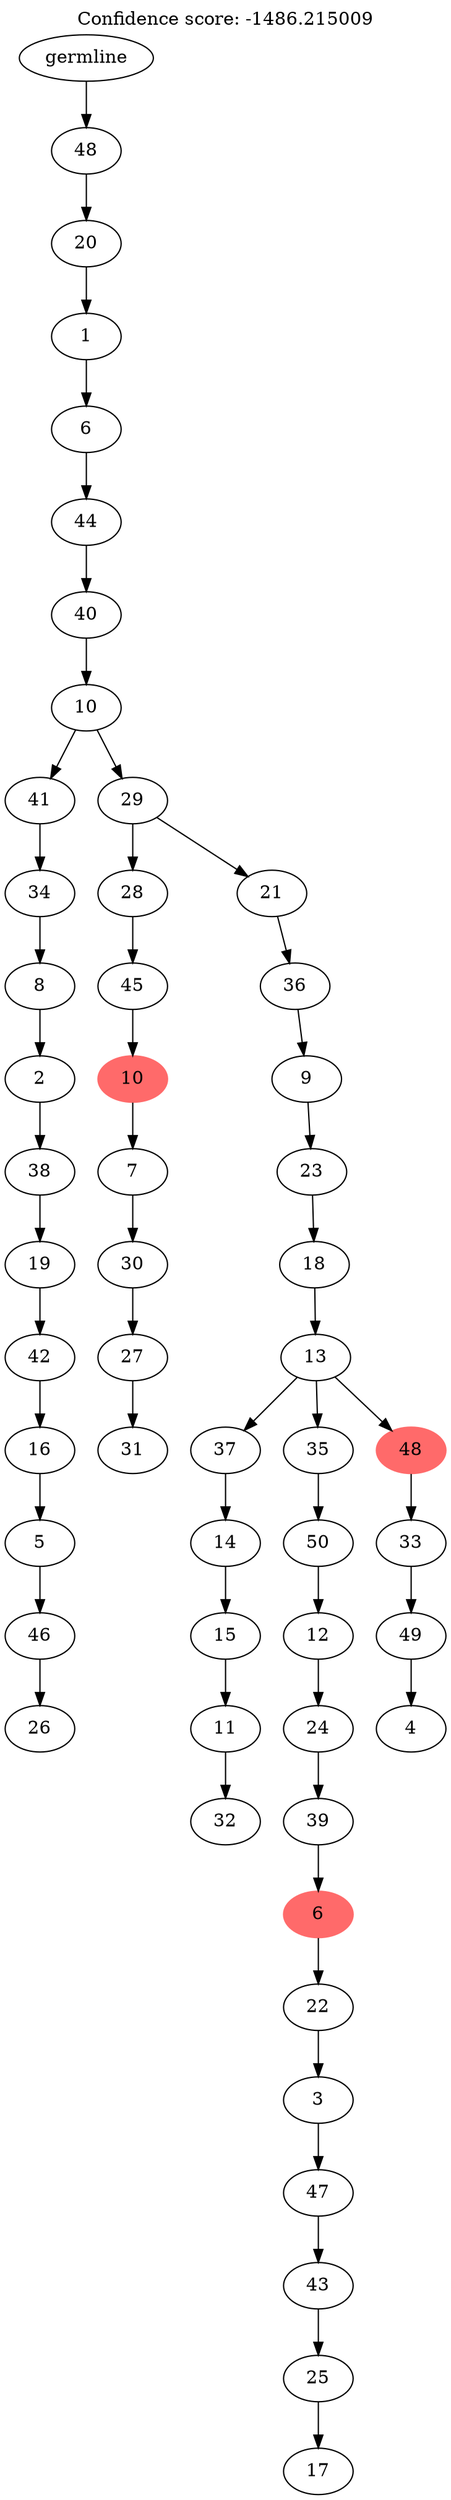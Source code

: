 digraph g {
	"52" -> "53";
	"53" [label="26"];
	"51" -> "52";
	"52" [label="46"];
	"50" -> "51";
	"51" [label="5"];
	"49" -> "50";
	"50" [label="16"];
	"48" -> "49";
	"49" [label="42"];
	"47" -> "48";
	"48" [label="19"];
	"46" -> "47";
	"47" [label="38"];
	"45" -> "46";
	"46" [label="2"];
	"44" -> "45";
	"45" [label="8"];
	"43" -> "44";
	"44" [label="34"];
	"41" -> "42";
	"42" [label="31"];
	"40" -> "41";
	"41" [label="27"];
	"39" -> "40";
	"40" [label="30"];
	"38" -> "39";
	"39" [label="7"];
	"37" -> "38";
	"38" [color=indianred1, style=filled, label="10"];
	"36" -> "37";
	"37" [label="45"];
	"34" -> "35";
	"35" [label="32"];
	"33" -> "34";
	"34" [label="11"];
	"32" -> "33";
	"33" [label="15"];
	"31" -> "32";
	"32" [label="14"];
	"29" -> "30";
	"30" [label="17"];
	"28" -> "29";
	"29" [label="25"];
	"27" -> "28";
	"28" [label="43"];
	"26" -> "27";
	"27" [label="47"];
	"25" -> "26";
	"26" [label="3"];
	"24" -> "25";
	"25" [label="22"];
	"23" -> "24";
	"24" [color=indianred1, style=filled, label="6"];
	"22" -> "23";
	"23" [label="39"];
	"21" -> "22";
	"22" [label="24"];
	"20" -> "21";
	"21" [label="12"];
	"19" -> "20";
	"20" [label="50"];
	"17" -> "18";
	"18" [label="4"];
	"16" -> "17";
	"17" [label="49"];
	"15" -> "16";
	"16" [label="33"];
	"14" -> "15";
	"15" [color=indianred1, style=filled, label="48"];
	"14" -> "19";
	"19" [label="35"];
	"14" -> "31";
	"31" [label="37"];
	"13" -> "14";
	"14" [label="13"];
	"12" -> "13";
	"13" [label="18"];
	"11" -> "12";
	"12" [label="23"];
	"10" -> "11";
	"11" [label="9"];
	"9" -> "10";
	"10" [label="36"];
	"8" -> "9";
	"9" [label="21"];
	"8" -> "36";
	"36" [label="28"];
	"7" -> "8";
	"8" [label="29"];
	"7" -> "43";
	"43" [label="41"];
	"6" -> "7";
	"7" [label="10"];
	"5" -> "6";
	"6" [label="40"];
	"4" -> "5";
	"5" [label="44"];
	"3" -> "4";
	"4" [label="6"];
	"2" -> "3";
	"3" [label="1"];
	"1" -> "2";
	"2" [label="20"];
	"0" -> "1";
	"1" [label="48"];
	"0" [label="germline"];
	labelloc="t";
	label="Confidence score: -1486.215009";
}
